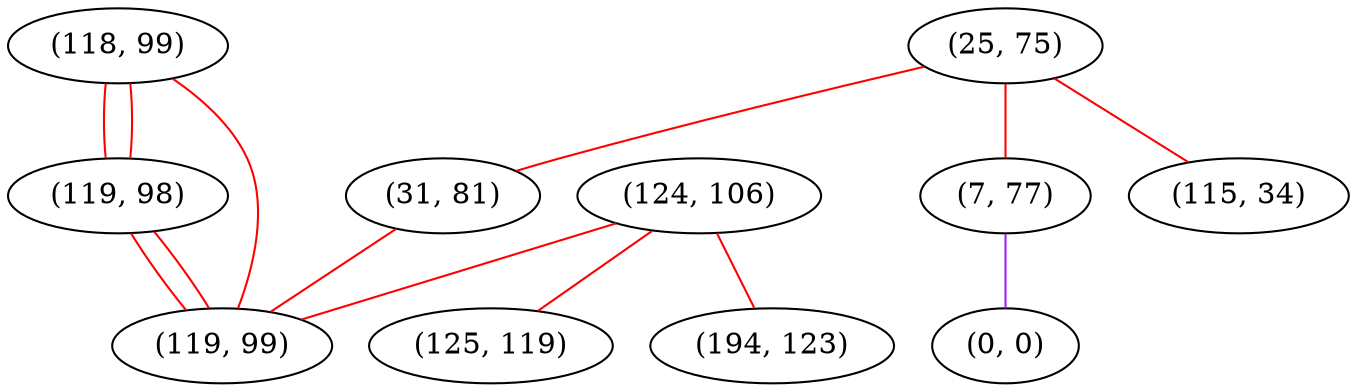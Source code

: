 graph "" {
"(118, 99)";
"(25, 75)";
"(124, 106)";
"(7, 77)";
"(119, 98)";
"(31, 81)";
"(119, 99)";
"(115, 34)";
"(125, 119)";
"(0, 0)";
"(194, 123)";
"(118, 99)" -- "(119, 99)"  [color=red, key=0, weight=1];
"(118, 99)" -- "(119, 98)"  [color=red, key=0, weight=1];
"(118, 99)" -- "(119, 98)"  [color=red, key=1, weight=1];
"(25, 75)" -- "(115, 34)"  [color=red, key=0, weight=1];
"(25, 75)" -- "(7, 77)"  [color=red, key=0, weight=1];
"(25, 75)" -- "(31, 81)"  [color=red, key=0, weight=1];
"(124, 106)" -- "(119, 99)"  [color=red, key=0, weight=1];
"(124, 106)" -- "(125, 119)"  [color=red, key=0, weight=1];
"(124, 106)" -- "(194, 123)"  [color=red, key=0, weight=1];
"(7, 77)" -- "(0, 0)"  [color=purple, key=0, weight=4];
"(119, 98)" -- "(119, 99)"  [color=red, key=0, weight=1];
"(119, 98)" -- "(119, 99)"  [color=red, key=1, weight=1];
"(31, 81)" -- "(119, 99)"  [color=red, key=0, weight=1];
}
